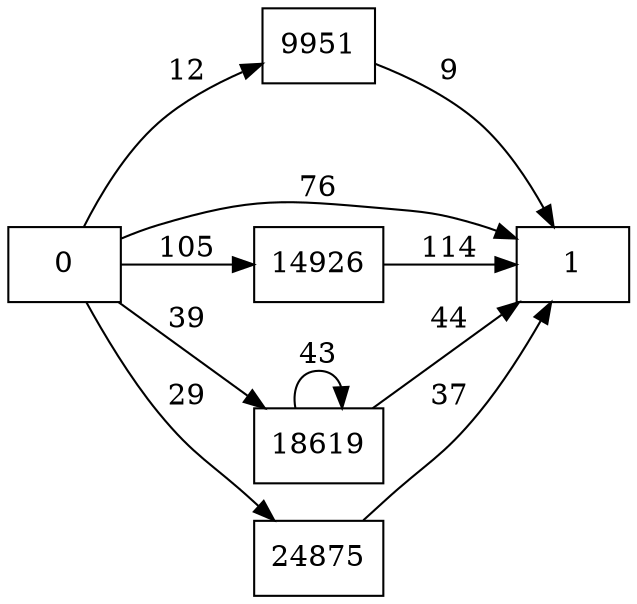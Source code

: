 digraph {
	graph [rankdir=LR]
	node [shape=rectangle]
	9951 -> 1 [label=9]
	14926 -> 1 [label=114]
	18619 -> 18619 [label=43]
	18619 -> 1 [label=44]
	24875 -> 1 [label=37]
	0 -> 1 [label=76]
	0 -> 9951 [label=12]
	0 -> 14926 [label=105]
	0 -> 18619 [label=39]
	0 -> 24875 [label=29]
}
